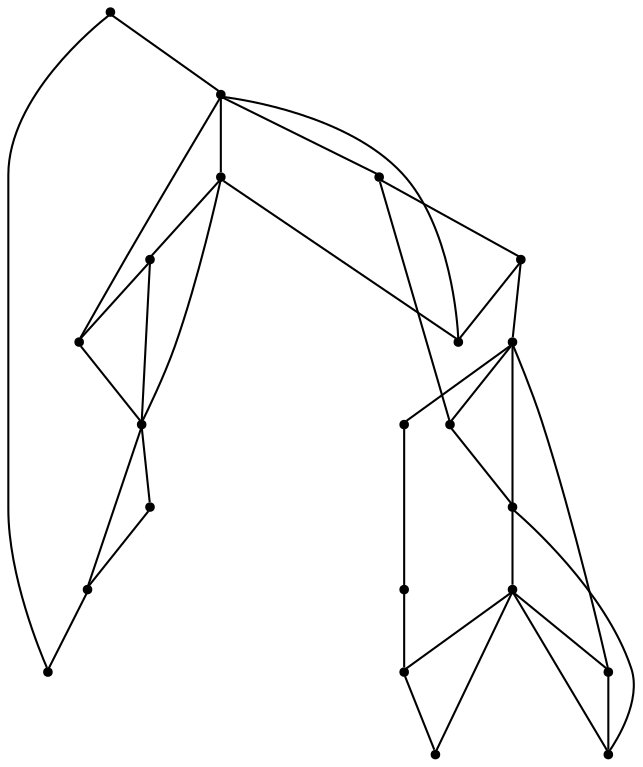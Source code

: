 graph {
  node [shape=point,comment="{\"directed\":false,\"doi\":\"10.1007/978-3-319-50106-2_41\",\"figure\":\"4 (2)\"}"]

  v0 [pos="1511.7075478722502,359.4749928618005"]
  v1 [pos="1427.5524102962254,358.15389608682074"]
  v2 [pos="1392.8302727543737,361.5502390279653"]
  v3 [pos="1320.7478413972199,361.28774925673326"]
  v4 [pos="1278.0400478014035,361.29181886558956"]
  v5 [pos="1299.3934199948656,361.28774925673326"]
  v6 [pos="1266.5996966023295,361.29181886558956"]
  v7 [pos="1235.3343526233712,361.28774925673326"]
  v8 [pos="1206.3567927363483,361.10029289878946"]
  v9 [pos="1149.4080868492067,361.10029289878946"]
  v10 [pos="1177.8855874194535,361.10029289878946"]
  v11 [pos="1120.9389799500962,361.10029289878946"]
  v12 [pos="1079.0801871131732,361.88369260362924"]
  v13 [pos="1047.8148590313194,361.88776221248554"]
  v14 [pos="1036.3692935819943,361.88776221248554"]
  v15 [pos="1015.011724552964,361.88776221248554"]
  v16 [pos="993.6582887710841,361.88776221248554"]
  v17 [pos="939.103734501582,358.0707234558199"]
  v18 [pos="879.7568232351731,361.88369260362924"]
  v19 [pos="839.1316139073808,358.6120768151668"]
  v20 [pos="803.2196416877748,360.5666654375058"]
  v21 [pos="1356.7890570757968,361.28774925673326"]

  v20 -- v19 [id="-3",pos="803.2196416877748,360.5666654375058 839.1316139073808,358.6120768151668 839.1316139073808,358.6120768151668 839.1316139073808,358.6120768151668"]
  v19 -- v18 [id="-4",pos="839.1316139073808,358.6120768151668 879.7568232351731,361.88369260362924 879.7568232351731,361.88369260362924 879.7568232351731,361.88369260362924"]
  v18 -- v17 [id="-5",pos="879.7568232351731,361.88369260362924 939.103734501582,358.0707234558199 939.103734501582,358.0707234558199 939.103734501582,358.0707234558199"]
  v17 -- v16 [id="-6",pos="939.103734501582,358.0707234558199 993.6582887710841,361.88776221248554 993.6582887710841,361.88776221248554 993.6582887710841,361.88776221248554"]
  v16 -- v15 [id="-7",pos="993.6582887710841,361.88776221248554 1015.011724552964,361.88776221248554 1015.011724552964,361.88776221248554 1015.011724552964,361.88776221248554"]
  v15 -- v14 [id="-8",pos="1015.011724552964,361.88776221248554 1036.3692935819943,361.88776221248554 1036.3692935819943,361.88776221248554 1036.3692935819943,361.88776221248554"]
  v14 -- v13 [id="-9",pos="1036.3692935819943,361.88776221248554 1047.8148590313194,361.88776221248554 1047.8148590313194,361.88776221248554 1047.8148590313194,361.88776221248554"]
  v13 -- v12 [id="-10",pos="1047.8148590313194,361.88776221248554 1079.0801871131732,361.88369260362924 1079.0801871131732,361.88369260362924 1079.0801871131732,361.88369260362924"]
  v12 -- v11 [id="-11",pos="1079.0801871131732,361.88369260362924 1120.9389799500962,361.10029289878946 1120.9389799500962,361.10029289878946 1120.9389799500962,361.10029289878946"]
  v11 -- v9 [id="-12",pos="1120.9389799500962,361.10029289878946 1149.4080868492067,361.10029289878946 1149.4080868492067,361.10029289878946 1149.4080868492067,361.10029289878946"]
  v9 -- v10 [id="-13",pos="1149.4080868492067,361.10029289878946 1177.8855874194535,361.10029289878946 1177.8855874194535,361.10029289878946 1177.8855874194535,361.10029289878946"]
  v10 -- v8 [id="-14",pos="1177.8855874194535,361.10029289878946 1206.3567927363483,361.10029289878946 1206.3567927363483,361.10029289878946 1206.3567927363483,361.10029289878946"]
  v8 -- v7 [id="-15",pos="1206.3567927363483,361.10029289878946 1235.3343526233712,361.28774925673326 1235.3343526233712,361.28774925673326 1235.3343526233712,361.28774925673326"]
  v7 -- v6 [id="-16",pos="1235.3343526233712,361.28774925673326 1266.5996966023295,361.29181886558956 1266.5996966023295,361.29181886558956 1266.5996966023295,361.29181886558956"]
  v6 -- v4 [id="-17",pos="1266.5996966023295,361.29181886558956 1278.0400478014035,361.29181886558956 1278.0400478014035,361.29181886558956 1278.0400478014035,361.29181886558956"]
  v4 -- v5 [id="-18",pos="1278.0400478014035,361.29181886558956 1299.3934199948656,361.28774925673326 1299.3934199948656,361.28774925673326 1299.3934199948656,361.28774925673326"]
  v5 -- v3 [id="-19",pos="1299.3934199948656,361.28774925673326 1320.7478413972199,361.28774925673326 1320.7478413972199,361.28774925673326 1320.7478413972199,361.28774925673326"]
  v3 -- v21 [id="-20",pos="1320.7478413972199,361.28774925673326 1356.7890570757968,361.28774925673326 1356.7890570757968,361.28774925673326 1356.7890570757968,361.28774925673326"]
  v21 -- v2 [id="-21",pos="1356.7890570757968,361.28774925673326 1392.8302727543737,361.5502390279653 1392.8302727543737,361.5502390279653 1392.8302727543737,361.5502390279653"]
  v2 -- v1 [id="-22",pos="1392.8302727543737,361.5502390279653 1427.5524102962254,358.15389608682074 1427.5524102962254,358.15389608682074 1427.5524102962254,358.15389608682074"]
  v1 -- v0 [id="-23",pos="1427.5524102962254,358.15389608682074 1511.7075478722502,359.4749928618005 1511.7075478722502,359.4749928618005 1511.7075478722502,359.4749928618005"]
  v0 -- v7 [id="-26",pos="1511.7075478722502,359.4749928618005 1500.2431920454953,307.0296891799755 1456.5945760156296,266.20286443236296 1400.9773480066647,255.90134907663548 1324.7194467897955,241.78260420132727 1250.795113325604,288.7436648358055 1235.3343526233712,361.28774925673326"]
  v2 -- v3 [id="-28",pos="1392.8302727543737,361.5502390279653 1392.676134429874,380.357173305743 1376.4193739148989,395.4843863319365 1356.516199175455,395.3385480833123 1336.7213790997685,395.1926780408689 1320.7479685740552,379.99046339520646 1320.7478413972199,361.28774925673326"]
  v3 -- v6 [id="-30",pos="1320.7478413972199,361.28774925673326 1321.585555211972,375.4189891029831 1310.1336627150858,387.50827091176006 1295.1813550007653,388.2917342042382 1280.2247232740415,389.07933069321103 1267.4309879868943,378.2610703941897 1266.5996966023295,361.29181886558956"]
  v3 -- v4 [id="-31",pos="1320.7478413972199,361.28774925673326 1321.406235874064,372.4310695631524 1312.3714663107105,381.96994657797114 1300.577976833951,382.5867148764365 1288.7843601803563,383.20764816521574 1278.6952946515717,374.677207507463 1278.0400478014035,361.29181886558956"]
  v5 -- v7 [id="-32",pos="1299.3934199948656,361.28774925673326 1287.6884773897507,344.5728164878334 1263.8513416010085,339.98465044053535 1246.1610437974516,351.04877234335237 1241.8603047548715,353.73668540530696 1238.1763733639614,357.22052493686215 1235.3343526233712,361.28774925673326"]
  v6 -- v8 [id="-34",pos="1266.5996966023295,361.29181886558956 1270.6898943939118,377.01923561045044 1260.5133312023747,392.9048901934195 1243.8606691988123,396.77213139058597 1227.20800719525,400.63937258775246 1210.401206867188,391.0212971693316 1206.3087834809862,375.2898108156145 1205.0961523554872,370.6266113550282 1205.112812520924,365.7550669972904 1206.3567927363483,361.10029289878946"]
  v7 -- v9 [id="-37",pos="1235.3343526233712,361.28774925673326 1223.1991389899033,338.84274363051003 1194.0986626914703,329.94142807190684 1170.3448277299121,341.40561160159064 1161.3642354984372,345.7437510547791 1154.0380867186266,352.6280985177927 1149.4080868492067,361.10029289878946"]
  v10 -- v12 [id="-38",pos="1177.8855874194535,361.10029289878946 1174.1537739500166,380.41134997364264 1158.3303049132348,395.6135964131243 1137.956321529156,399.4641458552161 1110.5018950112508,404.65242023972394 1083.7850941386412,387.8291023412056 1079.0801871131732,361.88369260362924"]
  v11 -- v13 [id="-41",pos="1120.9389799500962,361.10029289878946 1120.0491872212492,342.9725699803661 1104.4676085253905,328.5829735593789 1085.2645422648006,328.14956021618184 1065.0613573706582,327.69115693110155 1048.2920106206202,342.79754500572557 1047.8148590313194,361.88776221248554"]
  v12 -- v15 [id="-48",pos="1079.0801871131732,361.88369260362924 1077.4132803316404,376.03989059794316 1065.5864069355898,387.21236583655946 1050.6048485491283,388.78759060832425 1032.9062206628532,390.642028700215 1016.9744605507319,378.59859357870994 1015.011724552964,361.88776221248554"]
  v13 -- v16 [id="-53",pos="1047.8148590313194,361.88776221248554 1046.9834881612328,344.9145364564867 1034.185619626935,334.09627615746535 1019.2331847357791,334.8797076561243 1004.2766801858907,335.6673359389163 992.8289845245725,347.75661774769327 993.6582887710841,361.88776221248554"]
  v14 -- v16 [id="-60",pos="1036.3692935819943,361.88776221248554 1035.7066545782689,348.49423435289947 1025.6175254610664,339.96379369514676 1013.8239723958893,340.584726983926 1002.0262860835619,341.20149528239136 992.9956497673587,350.7403722972101 993.6582887710841,361.88776221248554"]
  v12 -- v20 [id="-70",pos="1079.0801871131732,361.88369260362924 1067.6200281219865,414.3329069252146 1023.9673424333881,455.15973167282715 968.345917588855,465.45708203824074 892.0921496191363,479.57582691354895 818.1636829077945,432.61476627907075 803.2196416877748,360.5666654375058"]
  v16 -- v18 [id="-72",pos="993.6582887710841,361.88776221248554 993.6541078326205,332.1668364461056 968.1583953450638,308.07576941896235 936.6992338689624,308.07576941896235 905.2525357227297,308.07576941896235 879.7568232351731,332.1668364461056 879.7568232351731,361.88369260362924"]
}